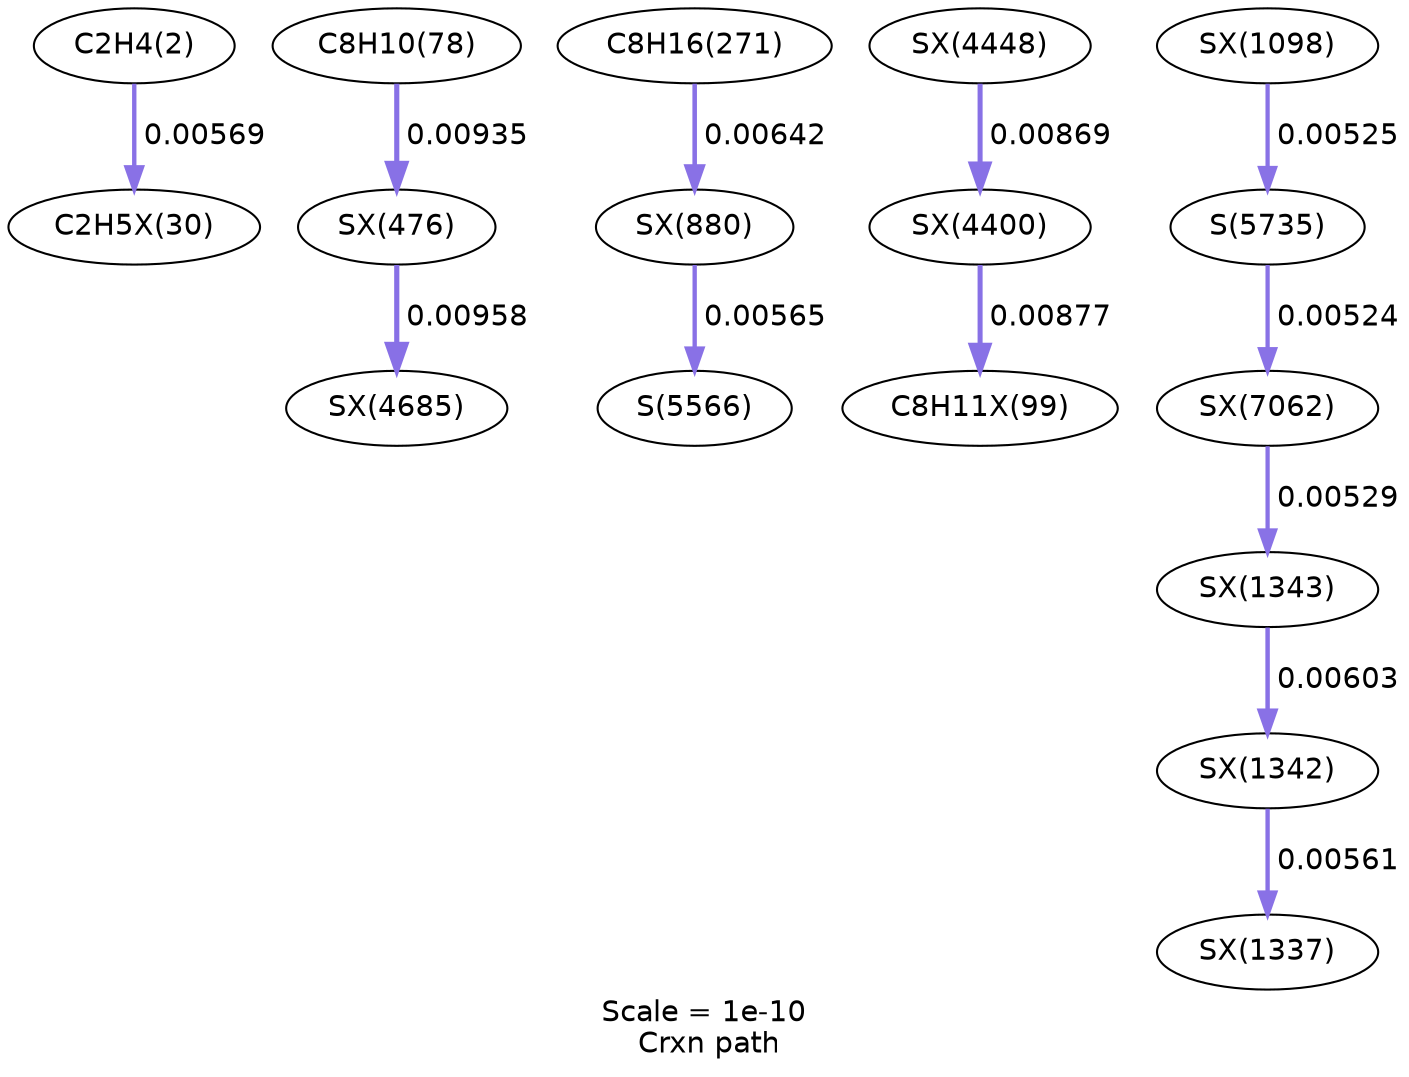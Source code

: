 digraph reaction_paths {
center=1;
s5 -> s75[fontname="Helvetica", style="setlinewidth(2.1)", arrowsize=1.05, color="0.7, 0.506, 0.9"
, label=" 0.00569"];
s11 -> s132[fontname="Helvetica", style="setlinewidth(2.47)", arrowsize=1.24, color="0.7, 0.509, 0.9"
, label=" 0.00935"];
s29 -> s148[fontname="Helvetica", style="setlinewidth(2.19)", arrowsize=1.09, color="0.7, 0.506, 0.9"
, label=" 0.00642"];
s179 -> s98[fontname="Helvetica", style="setlinewidth(2.42)", arrowsize=1.21, color="0.7, 0.509, 0.9"
, label=" 0.00877"];
s181 -> s179[fontname="Helvetica", style="setlinewidth(2.42)", arrowsize=1.21, color="0.7, 0.509, 0.9"
, label=" 0.00869"];
s148 -> s60[fontname="Helvetica", style="setlinewidth(2.09)", arrowsize=1.05, color="0.7, 0.506, 0.9"
, label=" 0.00565"];
s132 -> s187[fontname="Helvetica", style="setlinewidth(2.49)", arrowsize=1.25, color="0.7, 0.51, 0.9"
, label=" 0.00958"];
s158 -> s61[fontname="Helvetica", style="setlinewidth(2.04)", arrowsize=1.02, color="0.7, 0.505, 0.9"
, label=" 0.00525"];
s61 -> s195[fontname="Helvetica", style="setlinewidth(2.04)", arrowsize=1.02, color="0.7, 0.505, 0.9"
, label=" 0.00524"];
s165 -> s164[fontname="Helvetica", style="setlinewidth(2.14)", arrowsize=1.07, color="0.7, 0.506, 0.9"
, label=" 0.00603"];
s195 -> s165[fontname="Helvetica", style="setlinewidth(2.04)", arrowsize=1.02, color="0.7, 0.505, 0.9"
, label=" 0.00529"];
s164 -> s161[fontname="Helvetica", style="setlinewidth(2.09)", arrowsize=1.04, color="0.7, 0.506, 0.9"
, label=" 0.00561"];
s5 [ fontname="Helvetica", label="C2H4(2)"];
s11 [ fontname="Helvetica", label="C8H10(78)"];
s29 [ fontname="Helvetica", label="C8H16(271)"];
s60 [ fontname="Helvetica", label="S(5566)"];
s61 [ fontname="Helvetica", label="S(5735)"];
s75 [ fontname="Helvetica", label="C2H5X(30)"];
s98 [ fontname="Helvetica", label="C8H11X(99)"];
s132 [ fontname="Helvetica", label="SX(476)"];
s148 [ fontname="Helvetica", label="SX(880)"];
s158 [ fontname="Helvetica", label="SX(1098)"];
s161 [ fontname="Helvetica", label="SX(1337)"];
s164 [ fontname="Helvetica", label="SX(1342)"];
s165 [ fontname="Helvetica", label="SX(1343)"];
s179 [ fontname="Helvetica", label="SX(4400)"];
s181 [ fontname="Helvetica", label="SX(4448)"];
s187 [ fontname="Helvetica", label="SX(4685)"];
s195 [ fontname="Helvetica", label="SX(7062)"];
 label = "Scale = 1e-10\l Crxn path";
 fontname = "Helvetica";
}
